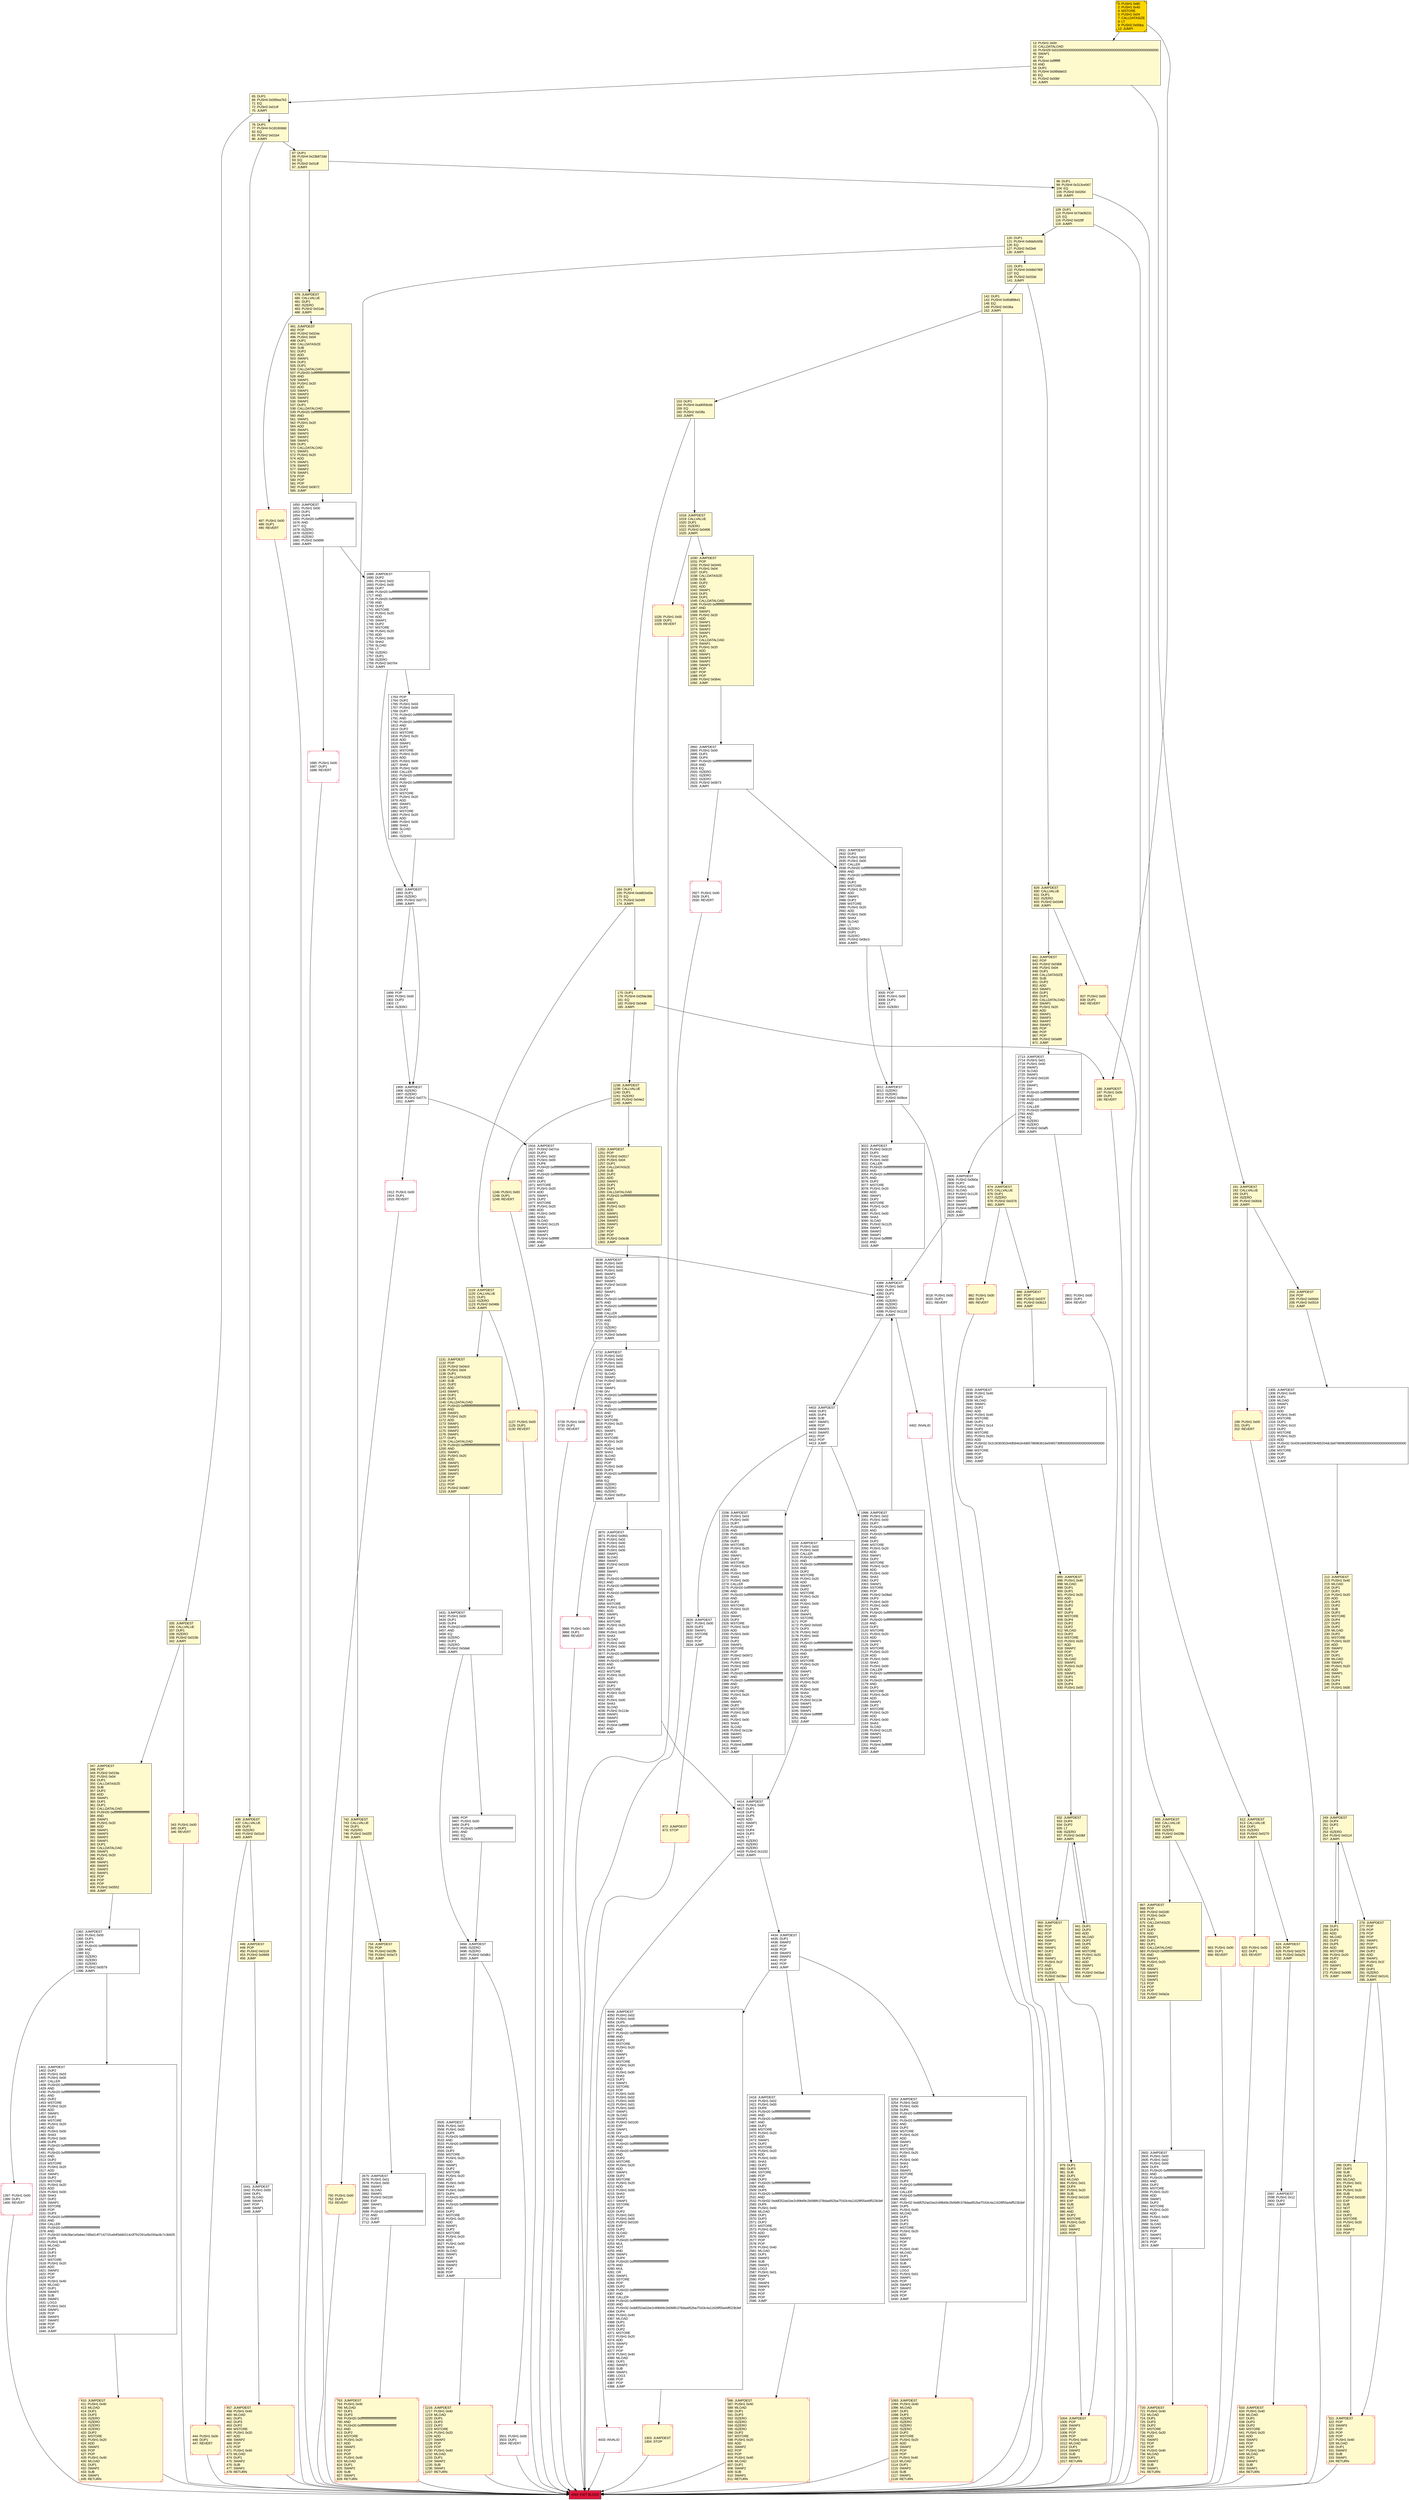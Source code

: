 digraph G {
bgcolor=transparent rankdir=UD;
node [shape=box style=filled color=black fillcolor=white fontname=arial fontcolor=black];
3638 [label="3638: JUMPDEST\l3639: PUSH1 0x00\l3641: PUSH1 0x01\l3643: PUSH1 0x00\l3645: SWAP1\l3646: SLOAD\l3647: SWAP1\l3648: PUSH2 0x0100\l3651: EXP\l3652: SWAP1\l3653: DIV\l3654: PUSH20 0xffffffffffffffffffffffffffffffffffffffff\l3675: AND\l3676: PUSH20 0xffffffffffffffffffffffffffffffffffffffff\l3697: AND\l3698: CALLER\l3699: PUSH20 0xffffffffffffffffffffffffffffffffffffffff\l3720: AND\l3721: EQ\l3722: ISZERO\l3723: ISZERO\l3724: PUSH2 0x0e94\l3727: JUMPI\l" ];
203 [label="203: JUMPDEST\l204: POP\l205: PUSH2 0x00d4\l208: PUSH2 0x0519\l211: JUMP\l" fillcolor=lemonchiffon ];
667 [label="667: JUMPDEST\l668: POP\l669: PUSH2 0x02d0\l672: PUSH1 0x04\l674: DUP1\l675: CALLDATASIZE\l676: SUB\l677: DUP2\l678: ADD\l679: SWAP1\l680: DUP1\l681: DUP1\l682: CALLDATALOAD\l683: PUSH20 0xffffffffffffffffffffffffffffffffffffffff\l704: AND\l705: SWAP1\l706: PUSH1 0x20\l708: ADD\l709: SWAP1\l710: SWAP3\l711: SWAP2\l712: SWAP1\l713: POP\l714: POP\l715: POP\l716: PUSH2 0x0a2a\l719: JUMP\l" fillcolor=lemonchiffon ];
4403 [label="4403: JUMPDEST\l4404: DUP2\l4405: DUP4\l4406: SUB\l4407: SWAP1\l4408: POP\l4409: SWAP3\l4410: SWAP2\l4411: POP\l4412: POP\l4413: JUMP\l" ];
1362 [label="1362: JUMPDEST\l1363: PUSH1 0x00\l1365: DUP1\l1366: DUP4\l1367: PUSH20 0xffffffffffffffffffffffffffffffffffffffff\l1388: AND\l1389: EQ\l1390: ISZERO\l1391: ISZERO\l1392: ISZERO\l1393: PUSH2 0x0579\l1396: JUMPI\l" ];
3501 [label="3501: PUSH1 0x00\l3503: DUP1\l3504: REVERT\l" shape=Msquare color=crimson ];
742 [label="742: JUMPDEST\l743: CALLVALUE\l744: DUP1\l745: ISZERO\l746: PUSH2 0x02f2\l749: JUMPI\l" fillcolor=lemonchiffon ];
448 [label="448: JUMPDEST\l449: POP\l450: PUSH2 0x01c9\l453: PUSH2 0x0669\l456: JUMP\l" fillcolor=lemonchiffon ];
1250 [label="1250: JUMPDEST\l1251: POP\l1252: PUSH2 0x0517\l1255: PUSH1 0x04\l1257: DUP1\l1258: CALLDATASIZE\l1259: SUB\l1260: DUP2\l1261: ADD\l1262: SWAP1\l1263: DUP1\l1264: DUP1\l1265: CALLDATALOAD\l1266: PUSH20 0xffffffffffffffffffffffffffffffffffffffff\l1287: AND\l1288: SWAP1\l1289: PUSH1 0x20\l1291: ADD\l1292: SWAP1\l1293: SWAP3\l1294: SWAP2\l1295: SWAP1\l1296: POP\l1297: POP\l1298: POP\l1299: PUSH2 0x0e36\l1302: JUMP\l" fillcolor=lemonchiffon ];
258 [label="258: DUP1\l259: DUP3\l260: ADD\l261: MLOAD\l262: DUP2\l263: DUP5\l264: ADD\l265: MSTORE\l266: PUSH1 0x20\l268: DUP2\l269: ADD\l270: SWAP1\l271: POP\l272: PUSH2 0x00f9\l275: JUMP\l" fillcolor=lemonchiffon ];
3253 [label="3253: JUMPDEST\l3254: PUSH1 0x02\l3256: PUSH1 0x00\l3258: DUP6\l3259: PUSH20 0xffffffffffffffffffffffffffffffffffffffff\l3280: AND\l3281: PUSH20 0xffffffffffffffffffffffffffffffffffffffff\l3302: AND\l3303: DUP2\l3304: MSTORE\l3305: PUSH1 0x20\l3307: ADD\l3308: SWAP1\l3309: DUP2\l3310: MSTORE\l3311: PUSH1 0x20\l3313: ADD\l3314: PUSH1 0x00\l3316: SHA3\l3317: DUP2\l3318: SWAP1\l3319: SSTORE\l3320: POP\l3321: DUP3\l3322: PUSH20 0xffffffffffffffffffffffffffffffffffffffff\l3343: AND\l3344: CALLER\l3345: PUSH20 0xffffffffffffffffffffffffffffffffffffffff\l3366: AND\l3367: PUSH32 0xddf252ad1be2c89b69c2b068fc378daa952ba7f163c4a11628f55a4df523b3ef\l3400: DUP5\l3401: PUSH1 0x40\l3403: MLOAD\l3404: DUP1\l3405: DUP3\l3406: DUP2\l3407: MSTORE\l3408: PUSH1 0x20\l3410: ADD\l3411: SWAP2\l3412: POP\l3413: POP\l3414: PUSH1 0x40\l3416: MLOAD\l3417: DUP1\l3418: SWAP2\l3419: SUB\l3420: SWAP1\l3421: LOG3\l3422: PUSH1 0x01\l3424: SWAP1\l3425: POP\l3426: SWAP3\l3427: SWAP2\l3428: POP\l3429: POP\l3430: JUMP\l" ];
444 [label="444: PUSH1 0x00\l446: DUP1\l447: REVERT\l" fillcolor=lemonchiffon shape=Msquare color=crimson ];
296 [label="296: DUP1\l297: DUP3\l298: SUB\l299: DUP1\l300: MLOAD\l301: PUSH1 0x01\l303: DUP4\l304: PUSH1 0x20\l306: SUB\l307: PUSH2 0x0100\l310: EXP\l311: SUB\l312: NOT\l313: AND\l314: DUP2\l315: MSTORE\l316: PUSH1 0x20\l318: ADD\l319: SWAP2\l320: POP\l" fillcolor=lemonchiffon ];
1018 [label="1018: JUMPDEST\l1019: CALLVALUE\l1020: DUP1\l1021: ISZERO\l1022: PUSH2 0x0406\l1025: JUMPI\l" fillcolor=lemonchiffon ];
2418 [label="2418: JUMPDEST\l2419: PUSH1 0x02\l2421: PUSH1 0x00\l2423: DUP6\l2424: PUSH20 0xffffffffffffffffffffffffffffffffffffffff\l2445: AND\l2446: PUSH20 0xffffffffffffffffffffffffffffffffffffffff\l2467: AND\l2468: DUP2\l2469: MSTORE\l2470: PUSH1 0x20\l2472: ADD\l2473: SWAP1\l2474: DUP2\l2475: MSTORE\l2476: PUSH1 0x20\l2478: ADD\l2479: PUSH1 0x00\l2481: SHA3\l2482: DUP2\l2483: SWAP1\l2484: SSTORE\l2485: POP\l2486: DUP3\l2487: PUSH20 0xffffffffffffffffffffffffffffffffffffffff\l2508: AND\l2509: DUP5\l2510: PUSH20 0xffffffffffffffffffffffffffffffffffffffff\l2531: AND\l2532: PUSH32 0xddf252ad1be2c89b69c2b068fc378daa952ba7f163c4a11628f55a4df523b3ef\l2565: DUP5\l2566: PUSH1 0x40\l2568: MLOAD\l2569: DUP1\l2570: DUP3\l2571: DUP2\l2572: MSTORE\l2573: PUSH1 0x20\l2575: ADD\l2576: SWAP2\l2577: POP\l2578: POP\l2579: PUSH1 0x40\l2581: MLOAD\l2582: DUP1\l2583: SWAP2\l2584: SUB\l2585: SWAP1\l2586: LOG3\l2587: PUSH1 0x01\l2589: SWAP1\l2590: POP\l2591: SWAP4\l2592: SWAP3\l2593: POP\l2594: POP\l2595: POP\l2596: JUMP\l" ];
4389 [label="4389: JUMPDEST\l4390: PUSH1 0x00\l4392: DUP3\l4393: DUP3\l4394: GT\l4395: ISZERO\l4396: ISZERO\l4397: ISZERO\l4398: PUSH2 0x1133\l4401: JUMPI\l" ];
1119 [label="1119: JUMPDEST\l1120: CALLVALUE\l1121: DUP1\l1122: ISZERO\l1123: PUSH2 0x046b\l1126: JUMPI\l" fillcolor=lemonchiffon ];
3728 [label="3728: PUSH1 0x00\l3730: DUP1\l3731: REVERT\l" shape=Msquare color=crimson ];
347 [label="347: JUMPDEST\l348: POP\l349: PUSH2 0x019a\l352: PUSH1 0x04\l354: DUP1\l355: CALLDATASIZE\l356: SUB\l357: DUP2\l358: ADD\l359: SWAP1\l360: DUP1\l361: DUP1\l362: CALLDATALOAD\l363: PUSH20 0xffffffffffffffffffffffffffffffffffffffff\l384: AND\l385: SWAP1\l386: PUSH1 0x20\l388: ADD\l389: SWAP1\l390: SWAP3\l391: SWAP2\l392: SWAP1\l393: DUP1\l394: CALLDATALOAD\l395: SWAP1\l396: PUSH1 0x20\l398: ADD\l399: SWAP1\l400: SWAP3\l401: SWAP2\l402: SWAP1\l403: POP\l404: POP\l405: POP\l406: PUSH2 0x0552\l409: JUMP\l" fillcolor=lemonchiffon ];
624 [label="624: JUMPDEST\l625: POP\l626: PUSH2 0x0279\l629: PUSH2 0x0a25\l632: JUMP\l" fillcolor=lemonchiffon ];
1685 [label="1685: PUSH1 0x00\l1687: DUP1\l1688: REVERT\l" shape=Msquare color=crimson ];
142 [label="142: DUP1\l143: PUSH4 0x95d89b41\l148: EQ\l149: PUSH2 0x036a\l152: JUMPI\l" fillcolor=lemonchiffon ];
663 [label="663: PUSH1 0x00\l665: DUP1\l666: REVERT\l" fillcolor=lemonchiffon shape=Msquare color=crimson ];
191 [label="191: JUMPDEST\l192: CALLVALUE\l193: DUP1\l194: ISZERO\l195: PUSH2 0x00cb\l198: JUMPI\l" fillcolor=lemonchiffon ];
276 [label="276: JUMPDEST\l277: POP\l278: POP\l279: POP\l280: POP\l281: SWAP1\l282: POP\l283: SWAP1\l284: DUP2\l285: ADD\l286: SWAP1\l287: PUSH1 0x1f\l289: AND\l290: DUP1\l291: ISZERO\l292: PUSH2 0x0141\l295: JUMPI\l" fillcolor=lemonchiffon ];
4434 [label="4434: JUMPDEST\l4435: DUP1\l4436: SWAP2\l4437: POP\l4438: POP\l4439: SWAP3\l4440: SWAP2\l4441: POP\l4442: POP\l4443: JUMP\l" ];
335 [label="335: JUMPDEST\l336: CALLVALUE\l337: DUP1\l338: ISZERO\l339: PUSH2 0x015b\l342: JUMPI\l" fillcolor=lemonchiffon ];
1641 [label="1641: JUMPDEST\l1642: PUSH1 0x00\l1644: DUP1\l1645: SLOAD\l1646: SWAP1\l1647: POP\l1648: SWAP1\l1649: JUMP\l" ];
487 [label="487: PUSH1 0x00\l489: DUP1\l490: REVERT\l" fillcolor=lemonchiffon shape=Msquare color=crimson ];
1916 [label="1916: JUMPDEST\l1917: PUSH2 0x07ce\l1920: DUP3\l1921: PUSH1 0x02\l1923: PUSH1 0x00\l1925: DUP8\l1926: PUSH20 0xffffffffffffffffffffffffffffffffffffffff\l1947: AND\l1948: PUSH20 0xffffffffffffffffffffffffffffffffffffffff\l1969: AND\l1970: DUP2\l1971: MSTORE\l1972: PUSH1 0x20\l1974: ADD\l1975: SWAP1\l1976: DUP2\l1977: MSTORE\l1978: PUSH1 0x20\l1980: ADD\l1981: PUSH1 0x00\l1983: SHA3\l1984: SLOAD\l1985: PUSH2 0x1125\l1988: SWAP1\l1989: SWAP2\l1990: SWAP1\l1991: PUSH4 0xffffffff\l1996: AND\l1997: JUMP\l" ];
750 [label="750: PUSH1 0x00\l752: DUP1\l753: REVERT\l" fillcolor=lemonchiffon shape=Msquare color=crimson ];
2713 [label="2713: JUMPDEST\l2714: PUSH1 0x01\l2716: PUSH1 0x00\l2718: SWAP1\l2719: SLOAD\l2720: SWAP1\l2721: PUSH2 0x0100\l2724: EXP\l2725: SWAP1\l2726: DIV\l2727: PUSH20 0xffffffffffffffffffffffffffffffffffffffff\l2748: AND\l2749: PUSH20 0xffffffffffffffffffffffffffffffffffffffff\l2770: AND\l2771: CALLER\l2772: PUSH20 0xffffffffffffffffffffffffffffffffffffffff\l2793: AND\l2794: EQ\l2795: ISZERO\l2796: ISZERO\l2797: PUSH2 0x0af5\l2800: JUMPI\l" ];
2801 [label="2801: PUSH1 0x00\l2803: DUP1\l2804: REVERT\l" shape=Msquare color=crimson ];
959 [label="959: JUMPDEST\l960: POP\l961: POP\l962: POP\l963: POP\l964: SWAP1\l965: POP\l966: SWAP1\l967: DUP2\l968: ADD\l969: SWAP1\l970: PUSH1 0x1f\l972: AND\l973: DUP1\l974: ISZERO\l975: PUSH2 0x03ec\l978: JUMPI\l" fillcolor=lemonchiffon ];
2835 [label="2835: JUMPDEST\l2836: PUSH1 0x40\l2838: DUP1\l2839: MLOAD\l2840: SWAP1\l2841: DUP2\l2842: ADD\l2843: PUSH1 0x40\l2845: MSTORE\l2846: DUP1\l2847: PUSH1 0x14\l2849: DUP2\l2850: MSTORE\l2851: PUSH1 0x20\l2853: ADD\l2854: PUSH32 0x2c3030302e4d584e2e4d65786963616e5065736f000000000000000000000000\l2887: DUP2\l2888: MSTORE\l2889: POP\l2890: DUP2\l2891: JUMP\l" ];
4444 [label="4444: EXIT BLOCK\l" fillcolor=crimson ];
76 [label="76: DUP1\l77: PUSH4 0x18160ddd\l82: EQ\l83: PUSH2 0x01b4\l86: JUMPI\l" fillcolor=lemonchiffon ];
3494 [label="3494: JUMPDEST\l3495: ISZERO\l3496: ISZERO\l3497: PUSH2 0x0db1\l3500: JUMPI\l" ];
3732 [label="3732: JUMPDEST\l3733: PUSH1 0x02\l3735: PUSH1 0x00\l3737: PUSH1 0x01\l3739: PUSH1 0x00\l3741: SWAP1\l3742: SLOAD\l3743: SWAP1\l3744: PUSH2 0x0100\l3747: EXP\l3748: SWAP1\l3749: DIV\l3750: PUSH20 0xffffffffffffffffffffffffffffffffffffffff\l3771: AND\l3772: PUSH20 0xffffffffffffffffffffffffffffffffffffffff\l3793: AND\l3794: PUSH20 0xffffffffffffffffffffffffffffffffffffffff\l3815: AND\l3816: DUP2\l3817: MSTORE\l3818: PUSH1 0x20\l3820: ADD\l3821: SWAP1\l3822: DUP2\l3823: MSTORE\l3824: PUSH1 0x20\l3826: ADD\l3827: PUSH1 0x00\l3829: SHA3\l3830: SLOAD\l3831: SWAP1\l3832: POP\l3833: PUSH1 0x00\l3835: DUP3\l3836: PUSH20 0xffffffffffffffffffffffffffffffffffffffff\l3857: AND\l3858: EQ\l3859: ISZERO\l3860: ISZERO\l3861: ISZERO\l3862: PUSH2 0x0f1e\l3865: JUMPI\l" ];
3431 [label="3431: JUMPDEST\l3432: PUSH1 0x00\l3434: DUP1\l3435: DUP4\l3436: PUSH20 0xffffffffffffffffffffffffffffffffffffffff\l3457: AND\l3458: EQ\l3459: ISZERO\l3460: DUP1\l3461: ISZERO\l3462: PUSH2 0x0da6\l3465: JUMPI\l" ];
1401 [label="1401: JUMPDEST\l1402: DUP2\l1403: PUSH1 0x03\l1405: PUSH1 0x00\l1407: CALLER\l1408: PUSH20 0xffffffffffffffffffffffffffffffffffffffff\l1429: AND\l1430: PUSH20 0xffffffffffffffffffffffffffffffffffffffff\l1451: AND\l1452: DUP2\l1453: MSTORE\l1454: PUSH1 0x20\l1456: ADD\l1457: SWAP1\l1458: DUP2\l1459: MSTORE\l1460: PUSH1 0x20\l1462: ADD\l1463: PUSH1 0x00\l1465: SHA3\l1466: PUSH1 0x00\l1468: DUP6\l1469: PUSH20 0xffffffffffffffffffffffffffffffffffffffff\l1490: AND\l1491: PUSH20 0xffffffffffffffffffffffffffffffffffffffff\l1512: AND\l1513: DUP2\l1514: MSTORE\l1515: PUSH1 0x20\l1517: ADD\l1518: SWAP1\l1519: DUP2\l1520: MSTORE\l1521: PUSH1 0x20\l1523: ADD\l1524: PUSH1 0x00\l1526: SHA3\l1527: DUP2\l1528: SWAP1\l1529: SSTORE\l1530: POP\l1531: DUP3\l1532: PUSH20 0xffffffffffffffffffffffffffffffffffffffff\l1553: AND\l1554: CALLER\l1555: PUSH20 0xffffffffffffffffffffffffffffffffffffffff\l1576: AND\l1577: PUSH32 0x8c5be1e5ebec7d5bd14f71427d1e84f3dd0314c0f7b2291e5b200ac8c7c3b925\l1610: DUP5\l1611: PUSH1 0x40\l1613: MLOAD\l1614: DUP1\l1615: DUP3\l1616: DUP2\l1617: MSTORE\l1618: PUSH1 0x20\l1620: ADD\l1621: SWAP2\l1622: POP\l1623: POP\l1624: PUSH1 0x40\l1626: MLOAD\l1627: DUP1\l1628: SWAP2\l1629: SUB\l1630: SWAP1\l1631: LOG3\l1632: PUSH1 0x01\l1634: SWAP1\l1635: POP\l1636: SWAP3\l1637: SWAP2\l1638: POP\l1639: POP\l1640: JUMP\l" ];
175 [label="175: DUP1\l176: PUSH4 0xf2fde38b\l181: EQ\l182: PUSH2 0x04d6\l185: JUMPI\l" fillcolor=lemonchiffon ];
720 [label="720: JUMPDEST\l721: PUSH1 0x40\l723: MLOAD\l724: DUP1\l725: DUP3\l726: DUP2\l727: MSTORE\l728: PUSH1 0x20\l730: ADD\l731: SWAP2\l732: POP\l733: POP\l734: PUSH1 0x40\l736: MLOAD\l737: DUP1\l738: SWAP2\l739: SUB\l740: SWAP1\l741: RETURN\l" fillcolor=lemonchiffon shape=Msquare color=crimson ];
212 [label="212: JUMPDEST\l213: PUSH1 0x40\l215: MLOAD\l216: DUP1\l217: DUP1\l218: PUSH1 0x20\l220: ADD\l221: DUP3\l222: DUP2\l223: SUB\l224: DUP3\l225: MSTORE\l226: DUP4\l227: DUP2\l228: DUP2\l229: MLOAD\l230: DUP2\l231: MSTORE\l232: PUSH1 0x20\l234: ADD\l235: SWAP2\l236: POP\l237: DUP1\l238: MLOAD\l239: SWAP1\l240: PUSH1 0x20\l242: ADD\l243: SWAP1\l244: DUP1\l245: DUP4\l246: DUP4\l247: PUSH1 0x00\l" fillcolor=lemonchiffon ];
491 [label="491: JUMPDEST\l492: POP\l493: PUSH2 0x024a\l496: PUSH1 0x04\l498: DUP1\l499: CALLDATASIZE\l500: SUB\l501: DUP2\l502: ADD\l503: SWAP1\l504: DUP1\l505: DUP1\l506: CALLDATALOAD\l507: PUSH20 0xffffffffffffffffffffffffffffffffffffffff\l528: AND\l529: SWAP1\l530: PUSH1 0x20\l532: ADD\l533: SWAP1\l534: SWAP3\l535: SWAP2\l536: SWAP1\l537: DUP1\l538: CALLDATALOAD\l539: PUSH20 0xffffffffffffffffffffffffffffffffffffffff\l560: AND\l561: SWAP1\l562: PUSH1 0x20\l564: ADD\l565: SWAP1\l566: SWAP3\l567: SWAP2\l568: SWAP1\l569: DUP1\l570: CALLDATALOAD\l571: SWAP1\l572: PUSH1 0x20\l574: ADD\l575: SWAP1\l576: SWAP3\l577: SWAP2\l578: SWAP1\l579: POP\l580: POP\l581: POP\l582: PUSH2 0x0672\l585: JUMP\l" fillcolor=lemonchiffon ];
1763 [label="1763: POP\l1764: DUP2\l1765: PUSH1 0x03\l1767: PUSH1 0x00\l1769: DUP7\l1770: PUSH20 0xffffffffffffffffffffffffffffffffffffffff\l1791: AND\l1792: PUSH20 0xffffffffffffffffffffffffffffffffffffffff\l1813: AND\l1814: DUP2\l1815: MSTORE\l1816: PUSH1 0x20\l1818: ADD\l1819: SWAP1\l1820: DUP2\l1821: MSTORE\l1822: PUSH1 0x20\l1824: ADD\l1825: PUSH1 0x00\l1827: SHA3\l1828: PUSH1 0x00\l1830: CALLER\l1831: PUSH20 0xffffffffffffffffffffffffffffffffffffffff\l1852: AND\l1853: PUSH20 0xffffffffffffffffffffffffffffffffffffffff\l1874: AND\l1875: DUP2\l1876: MSTORE\l1877: PUSH1 0x20\l1879: ADD\l1880: SWAP1\l1881: DUP2\l1882: MSTORE\l1883: PUSH1 0x20\l1885: ADD\l1886: PUSH1 0x00\l1888: SHA3\l1889: SLOAD\l1890: LT\l1891: ISZERO\l" ];
199 [label="199: PUSH1 0x00\l201: DUP1\l202: REVERT\l" fillcolor=lemonchiffon shape=Msquare color=crimson ];
3005 [label="3005: POP\l3006: PUSH1 0x00\l3008: DUP3\l3009: LT\l3010: ISZERO\l" ];
3018 [label="3018: PUSH1 0x00\l3020: DUP1\l3021: REVERT\l" shape=Msquare color=crimson ];
436 [label="436: JUMPDEST\l437: CALLVALUE\l438: DUP1\l439: ISZERO\l440: PUSH2 0x01c0\l443: JUMPI\l" fillcolor=lemonchiffon ];
754 [label="754: JUMPDEST\l755: POP\l756: PUSH2 0x02fb\l759: PUSH2 0x0a73\l762: JUMP\l" fillcolor=lemonchiffon ];
1216 [label="1216: JUMPDEST\l1217: PUSH1 0x40\l1219: MLOAD\l1220: DUP1\l1221: DUP3\l1222: DUP2\l1223: MSTORE\l1224: PUSH1 0x20\l1226: ADD\l1227: SWAP2\l1228: POP\l1229: POP\l1230: PUSH1 0x40\l1232: MLOAD\l1233: DUP1\l1234: SWAP2\l1235: SUB\l1236: SWAP1\l1237: RETURN\l" fillcolor=lemonchiffon shape=Msquare color=crimson ];
1004 [label="1004: JUMPDEST\l1005: POP\l1006: SWAP3\l1007: POP\l1008: POP\l1009: POP\l1010: PUSH1 0x40\l1012: MLOAD\l1013: DUP1\l1014: SWAP2\l1015: SUB\l1016: SWAP1\l1017: RETURN\l" fillcolor=lemonchiffon shape=Msquare color=crimson ];
1905 [label="1905: JUMPDEST\l1906: ISZERO\l1907: ISZERO\l1908: PUSH2 0x077c\l1911: JUMPI\l" ];
586 [label="586: JUMPDEST\l587: PUSH1 0x40\l589: MLOAD\l590: DUP1\l591: DUP3\l592: ISZERO\l593: ISZERO\l594: ISZERO\l595: ISZERO\l596: DUP2\l597: MSTORE\l598: PUSH1 0x20\l600: ADD\l601: SWAP2\l602: POP\l603: POP\l604: PUSH1 0x40\l606: MLOAD\l607: DUP1\l608: SWAP2\l609: SUB\l610: SWAP1\l611: RETURN\l" fillcolor=lemonchiffon shape=Msquare color=crimson ];
2931 [label="2931: JUMPDEST\l2932: DUP2\l2933: PUSH1 0x02\l2935: PUSH1 0x00\l2937: CALLER\l2938: PUSH20 0xffffffffffffffffffffffffffffffffffffffff\l2959: AND\l2960: PUSH20 0xffffffffffffffffffffffffffffffffffffffff\l2981: AND\l2982: DUP2\l2983: MSTORE\l2984: PUSH1 0x20\l2986: ADD\l2987: SWAP1\l2988: DUP2\l2989: MSTORE\l2990: PUSH1 0x20\l2992: ADD\l2993: PUSH1 0x00\l2995: SHA3\l2996: SLOAD\l2997: LT\l2998: ISZERO\l2999: DUP1\l3000: ISZERO\l3001: PUSH2 0x0bc3\l3004: JUMPI\l" ];
1093 [label="1093: JUMPDEST\l1094: PUSH1 0x40\l1096: MLOAD\l1097: DUP1\l1098: DUP3\l1099: ISZERO\l1100: ISZERO\l1101: ISZERO\l1102: ISZERO\l1103: DUP2\l1104: MSTORE\l1105: PUSH1 0x20\l1107: ADD\l1108: SWAP2\l1109: POP\l1110: POP\l1111: PUSH1 0x40\l1113: MLOAD\l1114: DUP1\l1115: SWAP2\l1116: SUB\l1117: SWAP1\l1118: RETURN\l" fillcolor=lemonchiffon shape=Msquare color=crimson ];
457 [label="457: JUMPDEST\l458: PUSH1 0x40\l460: MLOAD\l461: DUP1\l462: DUP3\l463: DUP2\l464: MSTORE\l465: PUSH1 0x20\l467: ADD\l468: SWAP2\l469: POP\l470: POP\l471: PUSH1 0x40\l473: MLOAD\l474: DUP1\l475: SWAP2\l476: SUB\l477: SWAP1\l478: RETURN\l" fillcolor=lemonchiffon shape=Msquare color=crimson ];
941 [label="941: DUP1\l942: DUP3\l943: ADD\l944: MLOAD\l945: DUP2\l946: DUP5\l947: ADD\l948: MSTORE\l949: PUSH1 0x20\l951: DUP2\l952: ADD\l953: SWAP1\l954: POP\l955: PUSH2 0x03a4\l958: JUMP\l" fillcolor=lemonchiffon ];
1246 [label="1246: PUSH1 0x00\l1248: DUP1\l1249: REVERT\l" fillcolor=lemonchiffon shape=Msquare color=crimson ];
1303 [label="1303: JUMPDEST\l1304: STOP\l" fillcolor=lemonchiffon shape=Msquare color=crimson ];
829 [label="829: JUMPDEST\l830: CALLVALUE\l831: DUP1\l832: ISZERO\l833: PUSH2 0x0349\l836: JUMPI\l" fillcolor=lemonchiffon ];
109 [label="109: DUP1\l110: PUSH4 0x70a08231\l115: EQ\l116: PUSH2 0x028f\l119: JUMPI\l" fillcolor=lemonchiffon ];
153 [label="153: DUP1\l154: PUSH4 0xa9059cbb\l159: EQ\l160: PUSH2 0x03fa\l163: JUMPI\l" fillcolor=lemonchiffon ];
4049 [label="4049: JUMPDEST\l4050: PUSH1 0x02\l4052: PUSH1 0x00\l4054: DUP5\l4055: PUSH20 0xffffffffffffffffffffffffffffffffffffffff\l4076: AND\l4077: PUSH20 0xffffffffffffffffffffffffffffffffffffffff\l4098: AND\l4099: DUP2\l4100: MSTORE\l4101: PUSH1 0x20\l4103: ADD\l4104: SWAP1\l4105: DUP2\l4106: MSTORE\l4107: PUSH1 0x20\l4109: ADD\l4110: PUSH1 0x00\l4112: SHA3\l4113: DUP2\l4114: SWAP1\l4115: SSTORE\l4116: POP\l4117: PUSH1 0x00\l4119: PUSH1 0x02\l4121: PUSH1 0x00\l4123: PUSH1 0x01\l4125: PUSH1 0x00\l4127: SWAP1\l4128: SLOAD\l4129: SWAP1\l4130: PUSH2 0x0100\l4133: EXP\l4134: SWAP1\l4135: DIV\l4136: PUSH20 0xffffffffffffffffffffffffffffffffffffffff\l4157: AND\l4158: PUSH20 0xffffffffffffffffffffffffffffffffffffffff\l4179: AND\l4180: PUSH20 0xffffffffffffffffffffffffffffffffffffffff\l4201: AND\l4202: DUP2\l4203: MSTORE\l4204: PUSH1 0x20\l4206: ADD\l4207: SWAP1\l4208: DUP2\l4209: MSTORE\l4210: PUSH1 0x20\l4212: ADD\l4213: PUSH1 0x00\l4215: SHA3\l4216: DUP2\l4217: SWAP1\l4218: SSTORE\l4219: POP\l4220: DUP2\l4221: PUSH1 0x01\l4223: PUSH1 0x00\l4225: PUSH2 0x0100\l4228: EXP\l4229: DUP2\l4230: SLOAD\l4231: DUP2\l4232: PUSH20 0xffffffffffffffffffffffffffffffffffffffff\l4253: MUL\l4254: NOT\l4255: AND\l4256: SWAP1\l4257: DUP4\l4258: PUSH20 0xffffffffffffffffffffffffffffffffffffffff\l4279: AND\l4280: MUL\l4281: OR\l4282: SWAP1\l4283: SSTORE\l4284: POP\l4285: DUP2\l4286: PUSH20 0xffffffffffffffffffffffffffffffffffffffff\l4307: AND\l4308: CALLER\l4309: PUSH20 0xffffffffffffffffffffffffffffffffffffffff\l4330: AND\l4331: PUSH32 0xddf252ad1be2c89b69c2b068fc378daa952ba7f163c4a11628f55a4df523b3ef\l4364: DUP4\l4365: PUSH1 0x40\l4367: MLOAD\l4368: DUP1\l4369: DUP3\l4370: DUP2\l4371: MSTORE\l4372: PUSH1 0x20\l4374: ADD\l4375: SWAP2\l4376: POP\l4377: POP\l4378: PUSH1 0x40\l4380: MLOAD\l4381: DUP1\l4382: SWAP2\l4383: SUB\l4384: SWAP1\l4385: LOG3\l4386: POP\l4387: POP\l4388: JUMP\l" ];
479 [label="479: JUMPDEST\l480: CALLVALUE\l481: DUP1\l482: ISZERO\l483: PUSH2 0x01eb\l486: JUMPI\l" fillcolor=lemonchiffon ];
4402 [label="4402: INVALID\l" shape=Msquare color=crimson ];
120 [label="120: DUP1\l121: PUSH4 0x8da5cb5b\l126: EQ\l127: PUSH2 0x02e6\l130: JUMPI\l" fillcolor=lemonchiffon ];
2826 [label="2826: JUMPDEST\l2827: PUSH1 0x00\l2829: DUP2\l2830: SWAP1\l2831: SSTORE\l2832: POP\l2833: POP\l2834: JUMP\l" ];
841 [label="841: JUMPDEST\l842: POP\l843: PUSH2 0x0368\l846: PUSH1 0x04\l848: DUP1\l849: CALLDATASIZE\l850: SUB\l851: DUP2\l852: ADD\l853: SWAP1\l854: DUP1\l855: DUP1\l856: CALLDATALOAD\l857: SWAP1\l858: PUSH1 0x20\l860: ADD\l861: SWAP1\l862: SWAP3\l863: SWAP2\l864: SWAP1\l865: POP\l866: POP\l867: POP\l868: PUSH2 0x0a99\l871: JUMP\l" fillcolor=lemonchiffon ];
886 [label="886: JUMPDEST\l887: POP\l888: PUSH2 0x037f\l891: PUSH2 0x0b13\l894: JUMP\l" fillcolor=lemonchiffon ];
1026 [label="1026: PUSH1 0x00\l1028: DUP1\l1029: REVERT\l" fillcolor=lemonchiffon shape=Msquare color=crimson ];
65 [label="65: DUP1\l66: PUSH4 0x095ea7b3\l71: EQ\l72: PUSH2 0x014f\l75: JUMPI\l" fillcolor=lemonchiffon ];
410 [label="410: JUMPDEST\l411: PUSH1 0x40\l413: MLOAD\l414: DUP1\l415: DUP3\l416: ISZERO\l417: ISZERO\l418: ISZERO\l419: ISZERO\l420: DUP2\l421: MSTORE\l422: PUSH1 0x20\l424: ADD\l425: SWAP2\l426: POP\l427: POP\l428: PUSH1 0x40\l430: MLOAD\l431: DUP1\l432: SWAP2\l433: SUB\l434: SWAP1\l435: RETURN\l" fillcolor=lemonchiffon shape=Msquare color=crimson ];
1892 [label="1892: JUMPDEST\l1893: DUP1\l1894: ISZERO\l1895: PUSH2 0x0771\l1898: JUMPI\l" ];
763 [label="763: JUMPDEST\l764: PUSH1 0x40\l766: MLOAD\l767: DUP1\l768: DUP3\l769: PUSH20 0xffffffffffffffffffffffffffffffffffffffff\l790: AND\l791: PUSH20 0xffffffffffffffffffffffffffffffffffffffff\l812: AND\l813: DUP2\l814: MSTORE\l815: PUSH1 0x20\l817: ADD\l818: SWAP2\l819: POP\l820: POP\l821: PUSH1 0x40\l823: MLOAD\l824: DUP1\l825: SWAP2\l826: SUB\l827: SWAP1\l828: RETURN\l" fillcolor=lemonchiffon shape=Msquare color=crimson ];
0 [label="0: PUSH1 0x80\l2: PUSH1 0x40\l4: MSTORE\l5: PUSH1 0x04\l7: CALLDATASIZE\l8: LT\l9: PUSH2 0x00ba\l12: JUMPI\l" fillcolor=lemonchiffon shape=Msquare fillcolor=gold ];
249 [label="249: JUMPDEST\l250: DUP4\l251: DUP2\l252: LT\l253: ISZERO\l254: PUSH2 0x0114\l257: JUMPI\l" fillcolor=lemonchiffon ];
2597 [label="2597: JUMPDEST\l2598: PUSH1 0x12\l2600: DUP2\l2601: JUMP\l" ];
13 [label="13: PUSH1 0x00\l15: CALLDATALOAD\l16: PUSH29 0x0100000000000000000000000000000000000000000000000000000000\l46: SWAP1\l47: DIV\l48: PUSH4 0xffffffff\l53: AND\l54: DUP1\l55: PUSH4 0x06fdde03\l60: EQ\l61: PUSH2 0x00bf\l64: JUMPI\l" fillcolor=lemonchiffon ];
1131 [label="1131: JUMPDEST\l1132: POP\l1133: PUSH2 0x04c0\l1136: PUSH1 0x04\l1138: DUP1\l1139: CALLDATASIZE\l1140: SUB\l1141: DUP2\l1142: ADD\l1143: SWAP1\l1144: DUP1\l1145: DUP1\l1146: CALLDATALOAD\l1147: PUSH20 0xffffffffffffffffffffffffffffffffffffffff\l1168: AND\l1169: SWAP1\l1170: PUSH1 0x20\l1172: ADD\l1173: SWAP1\l1174: SWAP3\l1175: SWAP2\l1176: SWAP1\l1177: DUP1\l1178: CALLDATALOAD\l1179: PUSH20 0xffffffffffffffffffffffffffffffffffffffff\l1200: AND\l1201: SWAP1\l1202: PUSH1 0x20\l1204: ADD\l1205: SWAP1\l1206: SWAP3\l1207: SWAP2\l1208: SWAP1\l1209: POP\l1210: POP\l1211: POP\l1212: PUSH2 0x0d67\l1215: JUMP\l" fillcolor=lemonchiffon ];
98 [label="98: DUP1\l99: PUSH4 0x313ce567\l104: EQ\l105: PUSH2 0x0264\l108: JUMPI\l" fillcolor=lemonchiffon ];
2892 [label="2892: JUMPDEST\l2893: PUSH1 0x00\l2895: DUP1\l2896: DUP4\l2897: PUSH20 0xffffffffffffffffffffffffffffffffffffffff\l2918: AND\l2919: EQ\l2920: ISZERO\l2921: ISZERO\l2922: ISZERO\l2923: PUSH2 0x0b73\l2926: JUMPI\l" ];
3011 [label="3011: JUMPDEST\l3012: ISZERO\l3013: ISZERO\l3014: PUSH2 0x0bce\l3017: JUMPI\l" ];
1030 [label="1030: JUMPDEST\l1031: POP\l1032: PUSH2 0x0445\l1035: PUSH1 0x04\l1037: DUP1\l1038: CALLDATASIZE\l1039: SUB\l1040: DUP2\l1041: ADD\l1042: SWAP1\l1043: DUP1\l1044: DUP1\l1045: CALLDATALOAD\l1046: PUSH20 0xffffffffffffffffffffffffffffffffffffffff\l1067: AND\l1068: SWAP1\l1069: PUSH1 0x20\l1071: ADD\l1072: SWAP1\l1073: SWAP3\l1074: SWAP2\l1075: SWAP1\l1076: DUP1\l1077: CALLDATALOAD\l1078: SWAP1\l1079: PUSH1 0x20\l1081: ADD\l1082: SWAP1\l1083: SWAP3\l1084: SWAP2\l1085: SWAP1\l1086: POP\l1087: POP\l1088: POP\l1089: PUSH2 0x0b4c\l1092: JUMP\l" fillcolor=lemonchiffon ];
1998 [label="1998: JUMPDEST\l1999: PUSH1 0x02\l2001: PUSH1 0x00\l2003: DUP7\l2004: PUSH20 0xffffffffffffffffffffffffffffffffffffffff\l2025: AND\l2026: PUSH20 0xffffffffffffffffffffffffffffffffffffffff\l2047: AND\l2048: DUP2\l2049: MSTORE\l2050: PUSH1 0x20\l2052: ADD\l2053: SWAP1\l2054: DUP2\l2055: MSTORE\l2056: PUSH1 0x20\l2058: ADD\l2059: PUSH1 0x00\l2061: SHA3\l2062: DUP2\l2063: SWAP1\l2064: SSTORE\l2065: POP\l2066: PUSH2 0x08a0\l2069: DUP3\l2070: PUSH1 0x03\l2072: PUSH1 0x00\l2074: DUP8\l2075: PUSH20 0xffffffffffffffffffffffffffffffffffffffff\l2096: AND\l2097: PUSH20 0xffffffffffffffffffffffffffffffffffffffff\l2118: AND\l2119: DUP2\l2120: MSTORE\l2121: PUSH1 0x20\l2123: ADD\l2124: SWAP1\l2125: DUP2\l2126: MSTORE\l2127: PUSH1 0x20\l2129: ADD\l2130: PUSH1 0x00\l2132: SHA3\l2133: PUSH1 0x00\l2135: CALLER\l2136: PUSH20 0xffffffffffffffffffffffffffffffffffffffff\l2157: AND\l2158: PUSH20 0xffffffffffffffffffffffffffffffffffffffff\l2179: AND\l2180: DUP2\l2181: MSTORE\l2182: PUSH1 0x20\l2184: ADD\l2185: SWAP1\l2186: DUP2\l2187: MSTORE\l2188: PUSH1 0x20\l2190: ADD\l2191: PUSH1 0x00\l2193: SHA3\l2194: SLOAD\l2195: PUSH2 0x1125\l2198: SWAP1\l2199: SWAP2\l2200: SWAP1\l2201: PUSH4 0xffffffff\l2206: AND\l2207: JUMP\l" ];
3505 [label="3505: JUMPDEST\l3506: PUSH1 0x03\l3508: PUSH1 0x00\l3510: DUP5\l3511: PUSH20 0xffffffffffffffffffffffffffffffffffffffff\l3532: AND\l3533: PUSH20 0xffffffffffffffffffffffffffffffffffffffff\l3554: AND\l3555: DUP2\l3556: MSTORE\l3557: PUSH1 0x20\l3559: ADD\l3560: SWAP1\l3561: DUP2\l3562: MSTORE\l3563: PUSH1 0x20\l3565: ADD\l3566: PUSH1 0x00\l3568: SHA3\l3569: PUSH1 0x00\l3571: DUP4\l3572: PUSH20 0xffffffffffffffffffffffffffffffffffffffff\l3593: AND\l3594: PUSH20 0xffffffffffffffffffffffffffffffffffffffff\l3615: AND\l3616: DUP2\l3617: MSTORE\l3618: PUSH1 0x20\l3620: ADD\l3621: SWAP1\l3622: DUP2\l3623: MSTORE\l3624: PUSH1 0x20\l3626: ADD\l3627: PUSH1 0x00\l3629: SHA3\l3630: SLOAD\l3631: SWAP1\l3632: POP\l3633: SWAP3\l3634: SWAP2\l3635: POP\l3636: POP\l3637: JUMP\l" ];
3866 [label="3866: PUSH1 0x00\l3868: DUP1\l3869: REVERT\l" shape=Msquare color=crimson ];
1899 [label="1899: POP\l1900: PUSH1 0x00\l1902: DUP3\l1903: LT\l1904: ISZERO\l" ];
2805 [label="2805: JUMPDEST\l2806: PUSH2 0x0b0a\l2809: DUP2\l2810: PUSH1 0x00\l2812: SLOAD\l2813: PUSH2 0x1125\l2816: SWAP1\l2817: SWAP2\l2818: SWAP1\l2819: PUSH4 0xffffffff\l2824: AND\l2825: JUMP\l" ];
186 [label="186: JUMPDEST\l187: PUSH1 0x00\l189: DUP1\l190: REVERT\l" fillcolor=lemonchiffon shape=Msquare color=crimson ];
164 [label="164: DUP1\l165: PUSH4 0xdd62ed3e\l170: EQ\l171: PUSH2 0x045f\l174: JUMPI\l" fillcolor=lemonchiffon ];
131 [label="131: DUP1\l132: PUSH4 0x94b0780f\l137: EQ\l138: PUSH2 0x033d\l141: JUMPI\l" fillcolor=lemonchiffon ];
1127 [label="1127: PUSH1 0x00\l1129: DUP1\l1130: REVERT\l" fillcolor=lemonchiffon shape=Msquare color=crimson ];
4414 [label="4414: JUMPDEST\l4415: PUSH1 0x00\l4417: DUP1\l4418: DUP3\l4419: DUP5\l4420: ADD\l4421: SWAP1\l4422: POP\l4423: DUP4\l4424: DUP2\l4425: LT\l4426: ISZERO\l4427: ISZERO\l4428: ISZERO\l4429: PUSH2 0x1152\l4432: JUMPI\l" ];
87 [label="87: DUP1\l88: PUSH4 0x23b872dd\l93: EQ\l94: PUSH2 0x01df\l97: JUMPI\l" fillcolor=lemonchiffon ];
633 [label="633: JUMPDEST\l634: PUSH1 0x40\l636: MLOAD\l637: DUP1\l638: DUP3\l639: DUP2\l640: MSTORE\l641: PUSH1 0x20\l643: ADD\l644: SWAP2\l645: POP\l646: POP\l647: PUSH1 0x40\l649: MLOAD\l650: DUP1\l651: SWAP2\l652: SUB\l653: SWAP1\l654: RETURN\l" fillcolor=lemonchiffon shape=Msquare color=crimson ];
620 [label="620: PUSH1 0x00\l622: DUP1\l623: REVERT\l" fillcolor=lemonchiffon shape=Msquare color=crimson ];
2927 [label="2927: PUSH1 0x00\l2929: DUP1\l2930: REVERT\l" shape=Msquare color=crimson ];
1305 [label="1305: JUMPDEST\l1306: PUSH1 0x40\l1308: DUP1\l1309: MLOAD\l1310: SWAP1\l1311: DUP2\l1312: ADD\l1313: PUSH1 0x40\l1315: MSTORE\l1316: DUP1\l1317: PUSH1 0x10\l1319: DUP2\l1320: MSTORE\l1321: PUSH1 0x20\l1323: ADD\l1324: PUSH32 0x42616e636f206465204dc3a97869636f00000000000000000000000000000000\l1357: DUP2\l1358: MSTORE\l1359: POP\l1360: DUP2\l1361: JUMP\l" ];
895 [label="895: JUMPDEST\l896: PUSH1 0x40\l898: MLOAD\l899: DUP1\l900: DUP1\l901: PUSH1 0x20\l903: ADD\l904: DUP3\l905: DUP2\l906: SUB\l907: DUP3\l908: MSTORE\l909: DUP4\l910: DUP2\l911: DUP2\l912: MLOAD\l913: DUP2\l914: MSTORE\l915: PUSH1 0x20\l917: ADD\l918: SWAP2\l919: POP\l920: DUP1\l921: MLOAD\l922: SWAP1\l923: PUSH1 0x20\l925: ADD\l926: SWAP1\l927: DUP1\l928: DUP4\l929: DUP4\l930: PUSH1 0x00\l" fillcolor=lemonchiffon ];
932 [label="932: JUMPDEST\l933: DUP4\l934: DUP2\l935: LT\l936: ISZERO\l937: PUSH2 0x03bf\l940: JUMPI\l" fillcolor=lemonchiffon ];
882 [label="882: PUSH1 0x00\l884: DUP1\l885: REVERT\l" fillcolor=lemonchiffon shape=Msquare color=crimson ];
1397 [label="1397: PUSH1 0x00\l1399: DUP1\l1400: REVERT\l" shape=Msquare color=crimson ];
3104 [label="3104: JUMPDEST\l3105: PUSH1 0x02\l3107: PUSH1 0x00\l3109: CALLER\l3110: PUSH20 0xffffffffffffffffffffffffffffffffffffffff\l3131: AND\l3132: PUSH20 0xffffffffffffffffffffffffffffffffffffffff\l3153: AND\l3154: DUP2\l3155: MSTORE\l3156: PUSH1 0x20\l3158: ADD\l3159: SWAP1\l3160: DUP2\l3161: MSTORE\l3162: PUSH1 0x20\l3164: ADD\l3165: PUSH1 0x00\l3167: SHA3\l3168: DUP2\l3169: SWAP1\l3170: SSTORE\l3171: POP\l3172: PUSH2 0x0cb5\l3175: DUP3\l3176: PUSH1 0x02\l3178: PUSH1 0x00\l3180: DUP7\l3181: PUSH20 0xffffffffffffffffffffffffffffffffffffffff\l3202: AND\l3203: PUSH20 0xffffffffffffffffffffffffffffffffffffffff\l3224: AND\l3225: DUP2\l3226: MSTORE\l3227: PUSH1 0x20\l3229: ADD\l3230: SWAP1\l3231: DUP2\l3232: MSTORE\l3233: PUSH1 0x20\l3235: ADD\l3236: PUSH1 0x00\l3238: SHA3\l3239: SLOAD\l3240: PUSH2 0x113e\l3243: SWAP1\l3244: SWAP2\l3245: SWAP1\l3246: PUSH4 0xffffffff\l3251: AND\l3252: JUMP\l" ];
979 [label="979: DUP1\l980: DUP3\l981: SUB\l982: DUP1\l983: MLOAD\l984: PUSH1 0x01\l986: DUP4\l987: PUSH1 0x20\l989: SUB\l990: PUSH2 0x0100\l993: EXP\l994: SUB\l995: NOT\l996: AND\l997: DUP2\l998: MSTORE\l999: PUSH1 0x20\l1001: ADD\l1002: SWAP2\l1003: POP\l" fillcolor=lemonchiffon ];
321 [label="321: JUMPDEST\l322: POP\l323: SWAP3\l324: POP\l325: POP\l326: POP\l327: PUSH1 0x40\l329: MLOAD\l330: DUP1\l331: SWAP2\l332: SUB\l333: SWAP1\l334: RETURN\l" fillcolor=lemonchiffon shape=Msquare color=crimson ];
1912 [label="1912: PUSH1 0x00\l1914: DUP1\l1915: REVERT\l" shape=Msquare color=crimson ];
2602 [label="2602: JUMPDEST\l2603: PUSH1 0x00\l2605: PUSH1 0x02\l2607: PUSH1 0x00\l2609: DUP4\l2610: PUSH20 0xffffffffffffffffffffffffffffffffffffffff\l2631: AND\l2632: PUSH20 0xffffffffffffffffffffffffffffffffffffffff\l2653: AND\l2654: DUP2\l2655: MSTORE\l2656: PUSH1 0x20\l2658: ADD\l2659: SWAP1\l2660: DUP2\l2661: MSTORE\l2662: PUSH1 0x20\l2664: ADD\l2665: PUSH1 0x00\l2667: SHA3\l2668: SLOAD\l2669: SWAP1\l2670: POP\l2671: SWAP2\l2672: SWAP1\l2673: POP\l2674: JUMP\l" ];
3466 [label="3466: POP\l3467: PUSH1 0x00\l3469: DUP3\l3470: PUSH20 0xffffffffffffffffffffffffffffffffffffffff\l3491: AND\l3492: EQ\l3493: ISZERO\l" ];
1650 [label="1650: JUMPDEST\l1651: PUSH1 0x00\l1653: DUP1\l1654: DUP4\l1655: PUSH20 0xffffffffffffffffffffffffffffffffffffffff\l1676: AND\l1677: EQ\l1678: ISZERO\l1679: ISZERO\l1680: ISZERO\l1681: PUSH2 0x0699\l1684: JUMPI\l" ];
1689 [label="1689: JUMPDEST\l1690: DUP2\l1691: PUSH1 0x02\l1693: PUSH1 0x00\l1695: DUP7\l1696: PUSH20 0xffffffffffffffffffffffffffffffffffffffff\l1717: AND\l1718: PUSH20 0xffffffffffffffffffffffffffffffffffffffff\l1739: AND\l1740: DUP2\l1741: MSTORE\l1742: PUSH1 0x20\l1744: ADD\l1745: SWAP1\l1746: DUP2\l1747: MSTORE\l1748: PUSH1 0x20\l1750: ADD\l1751: PUSH1 0x00\l1753: SHA3\l1754: SLOAD\l1755: LT\l1756: ISZERO\l1757: DUP1\l1758: ISZERO\l1759: PUSH2 0x0764\l1762: JUMPI\l" ];
837 [label="837: PUSH1 0x00\l839: DUP1\l840: REVERT\l" fillcolor=lemonchiffon shape=Msquare color=crimson ];
2208 [label="2208: JUMPDEST\l2209: PUSH1 0x03\l2211: PUSH1 0x00\l2213: DUP7\l2214: PUSH20 0xffffffffffffffffffffffffffffffffffffffff\l2235: AND\l2236: PUSH20 0xffffffffffffffffffffffffffffffffffffffff\l2257: AND\l2258: DUP2\l2259: MSTORE\l2260: PUSH1 0x20\l2262: ADD\l2263: SWAP1\l2264: DUP2\l2265: MSTORE\l2266: PUSH1 0x20\l2268: ADD\l2269: PUSH1 0x00\l2271: SHA3\l2272: PUSH1 0x00\l2274: CALLER\l2275: PUSH20 0xffffffffffffffffffffffffffffffffffffffff\l2296: AND\l2297: PUSH20 0xffffffffffffffffffffffffffffffffffffffff\l2318: AND\l2319: DUP2\l2320: MSTORE\l2321: PUSH1 0x20\l2323: ADD\l2324: SWAP1\l2325: DUP2\l2326: MSTORE\l2327: PUSH1 0x20\l2329: ADD\l2330: PUSH1 0x00\l2332: SHA3\l2333: DUP2\l2334: SWAP1\l2335: SSTORE\l2336: POP\l2337: PUSH2 0x0972\l2340: DUP3\l2341: PUSH1 0x02\l2343: PUSH1 0x00\l2345: DUP7\l2346: PUSH20 0xffffffffffffffffffffffffffffffffffffffff\l2367: AND\l2368: PUSH20 0xffffffffffffffffffffffffffffffffffffffff\l2389: AND\l2390: DUP2\l2391: MSTORE\l2392: PUSH1 0x20\l2394: ADD\l2395: SWAP1\l2396: DUP2\l2397: MSTORE\l2398: PUSH1 0x20\l2400: ADD\l2401: PUSH1 0x00\l2403: SHA3\l2404: SLOAD\l2405: PUSH2 0x113e\l2408: SWAP1\l2409: SWAP2\l2410: SWAP1\l2411: PUSH4 0xffffffff\l2416: AND\l2417: JUMP\l" ];
3870 [label="3870: JUMPDEST\l3871: PUSH2 0x0fd1\l3874: PUSH1 0x02\l3876: PUSH1 0x00\l3878: PUSH1 0x01\l3880: PUSH1 0x00\l3882: SWAP1\l3883: SLOAD\l3884: SWAP1\l3885: PUSH2 0x0100\l3888: EXP\l3889: SWAP1\l3890: DIV\l3891: PUSH20 0xffffffffffffffffffffffffffffffffffffffff\l3912: AND\l3913: PUSH20 0xffffffffffffffffffffffffffffffffffffffff\l3934: AND\l3935: PUSH20 0xffffffffffffffffffffffffffffffffffffffff\l3956: AND\l3957: DUP2\l3958: MSTORE\l3959: PUSH1 0x20\l3961: ADD\l3962: SWAP1\l3963: DUP2\l3964: MSTORE\l3965: PUSH1 0x20\l3967: ADD\l3968: PUSH1 0x00\l3970: SHA3\l3971: SLOAD\l3972: PUSH1 0x02\l3974: PUSH1 0x00\l3976: DUP6\l3977: PUSH20 0xffffffffffffffffffffffffffffffffffffffff\l3998: AND\l3999: PUSH20 0xffffffffffffffffffffffffffffffffffffffff\l4020: AND\l4021: DUP2\l4022: MSTORE\l4023: PUSH1 0x20\l4025: ADD\l4026: SWAP1\l4027: DUP2\l4028: MSTORE\l4029: PUSH1 0x20\l4031: ADD\l4032: PUSH1 0x00\l4034: SHA3\l4035: SLOAD\l4036: PUSH2 0x113e\l4039: SWAP1\l4040: SWAP2\l4041: SWAP1\l4042: PUSH4 0xffffffff\l4047: AND\l4048: JUMP\l" ];
3022 [label="3022: JUMPDEST\l3023: PUSH2 0x0c20\l3026: DUP3\l3027: PUSH1 0x02\l3029: PUSH1 0x00\l3031: CALLER\l3032: PUSH20 0xffffffffffffffffffffffffffffffffffffffff\l3053: AND\l3054: PUSH20 0xffffffffffffffffffffffffffffffffffffffff\l3075: AND\l3076: DUP2\l3077: MSTORE\l3078: PUSH1 0x20\l3080: ADD\l3081: SWAP1\l3082: DUP2\l3083: MSTORE\l3084: PUSH1 0x20\l3086: ADD\l3087: PUSH1 0x00\l3089: SHA3\l3090: SLOAD\l3091: PUSH2 0x1125\l3094: SWAP1\l3095: SWAP2\l3096: SWAP1\l3097: PUSH4 0xffffffff\l3102: AND\l3103: JUMP\l" ];
4433 [label="4433: INVALID\l" shape=Msquare color=crimson ];
612 [label="612: JUMPDEST\l613: CALLVALUE\l614: DUP1\l615: ISZERO\l616: PUSH2 0x0270\l619: JUMPI\l" fillcolor=lemonchiffon ];
2675 [label="2675: JUMPDEST\l2676: PUSH1 0x01\l2678: PUSH1 0x00\l2680: SWAP1\l2681: SLOAD\l2682: SWAP1\l2683: PUSH2 0x0100\l2686: EXP\l2687: SWAP1\l2688: DIV\l2689: PUSH20 0xffffffffffffffffffffffffffffffffffffffff\l2710: AND\l2711: DUP2\l2712: JUMP\l" ];
874 [label="874: JUMPDEST\l875: CALLVALUE\l876: DUP1\l877: ISZERO\l878: PUSH2 0x0376\l881: JUMPI\l" fillcolor=lemonchiffon ];
1238 [label="1238: JUMPDEST\l1239: CALLVALUE\l1240: DUP1\l1241: ISZERO\l1242: PUSH2 0x04e2\l1245: JUMPI\l" fillcolor=lemonchiffon ];
343 [label="343: PUSH1 0x00\l345: DUP1\l346: REVERT\l" fillcolor=lemonchiffon shape=Msquare color=crimson ];
655 [label="655: JUMPDEST\l656: CALLVALUE\l657: DUP1\l658: ISZERO\l659: PUSH2 0x029b\l662: JUMPI\l" fillcolor=lemonchiffon ];
872 [label="872: JUMPDEST\l873: STOP\l" fillcolor=lemonchiffon shape=Msquare color=crimson ];
895 -> 932;
1650 -> 1689;
3431 -> 3494;
1030 -> 2892;
4049 -> 1303;
2801 -> 4444;
1250 -> 3638;
109 -> 120;
0 -> 186;
750 -> 4444;
4434 -> 2418;
13 -> 65;
487 -> 4444;
1892 -> 1899;
0 -> 13;
2931 -> 3005;
276 -> 296;
829 -> 841;
3104 -> 4414;
2713 -> 2801;
612 -> 620;
959 -> 1004;
1246 -> 4444;
1093 -> 4444;
4434 -> 3253;
457 -> 4444;
4389 -> 4403;
4414 -> 4433;
874 -> 882;
1004 -> 4444;
586 -> 4444;
2208 -> 4414;
3870 -> 4414;
1216 -> 4444;
3638 -> 3728;
76 -> 436;
98 -> 109;
153 -> 164;
3018 -> 4444;
199 -> 4444;
1641 -> 457;
1905 -> 1916;
191 -> 203;
347 -> 1362;
720 -> 4444;
87 -> 479;
131 -> 829;
444 -> 4444;
742 -> 750;
1689 -> 1892;
2675 -> 763;
448 -> 1641;
120 -> 131;
3501 -> 4444;
3494 -> 3501;
1362 -> 1401;
98 -> 612;
2418 -> 586;
3011 -> 3022;
191 -> 199;
3638 -> 3732;
829 -> 837;
436 -> 448;
3253 -> 1093;
2597 -> 633;
1916 -> 4389;
1685 -> 4444;
874 -> 886;
663 -> 4444;
2826 -> 872;
3728 -> 4444;
109 -> 655;
335 -> 347;
436 -> 444;
87 -> 98;
742 -> 754;
2892 -> 2927;
3431 -> 3466;
3466 -> 3494;
321 -> 4444;
491 -> 1650;
1912 -> 4444;
1689 -> 1763;
13 -> 191;
1397 -> 4444;
1018 -> 1026;
1238 -> 1246;
959 -> 979;
882 -> 4444;
620 -> 4444;
1018 -> 1030;
164 -> 1119;
249 -> 276;
2805 -> 4389;
2927 -> 4444;
175 -> 1238;
633 -> 4444;
1998 -> 4389;
2835 -> 895;
76 -> 87;
120 -> 742;
932 -> 959;
1127 -> 4444;
4403 -> 2826;
624 -> 2597;
754 -> 2675;
1119 -> 1131;
872 -> 4444;
153 -> 1018;
4389 -> 4402;
343 -> 4444;
1305 -> 212;
979 -> 1004;
1905 -> 1912;
4403 -> 1998;
4433 -> 4444;
932 -> 941;
941 -> 932;
335 -> 343;
4434 -> 4049;
837 -> 4444;
3732 -> 3870;
249 -> 258;
258 -> 249;
142 -> 153;
2602 -> 720;
2931 -> 3011;
655 -> 663;
142 -> 874;
1763 -> 1892;
886 -> 2835;
2892 -> 2931;
3022 -> 4389;
212 -> 249;
3505 -> 1216;
203 -> 1305;
1899 -> 1905;
479 -> 487;
4402 -> 4444;
1892 -> 1905;
1650 -> 1685;
841 -> 2713;
1362 -> 1397;
667 -> 2602;
612 -> 624;
3005 -> 3011;
3011 -> 3018;
164 -> 175;
175 -> 186;
1303 -> 4444;
4403 -> 3104;
186 -> 4444;
65 -> 335;
3494 -> 3505;
3732 -> 3866;
276 -> 321;
3866 -> 4444;
1119 -> 1127;
1131 -> 3431;
479 -> 491;
4403 -> 2208;
655 -> 667;
2713 -> 2805;
131 -> 142;
763 -> 4444;
4414 -> 4434;
1401 -> 410;
296 -> 321;
410 -> 4444;
1238 -> 1250;
65 -> 76;
1026 -> 4444;
}